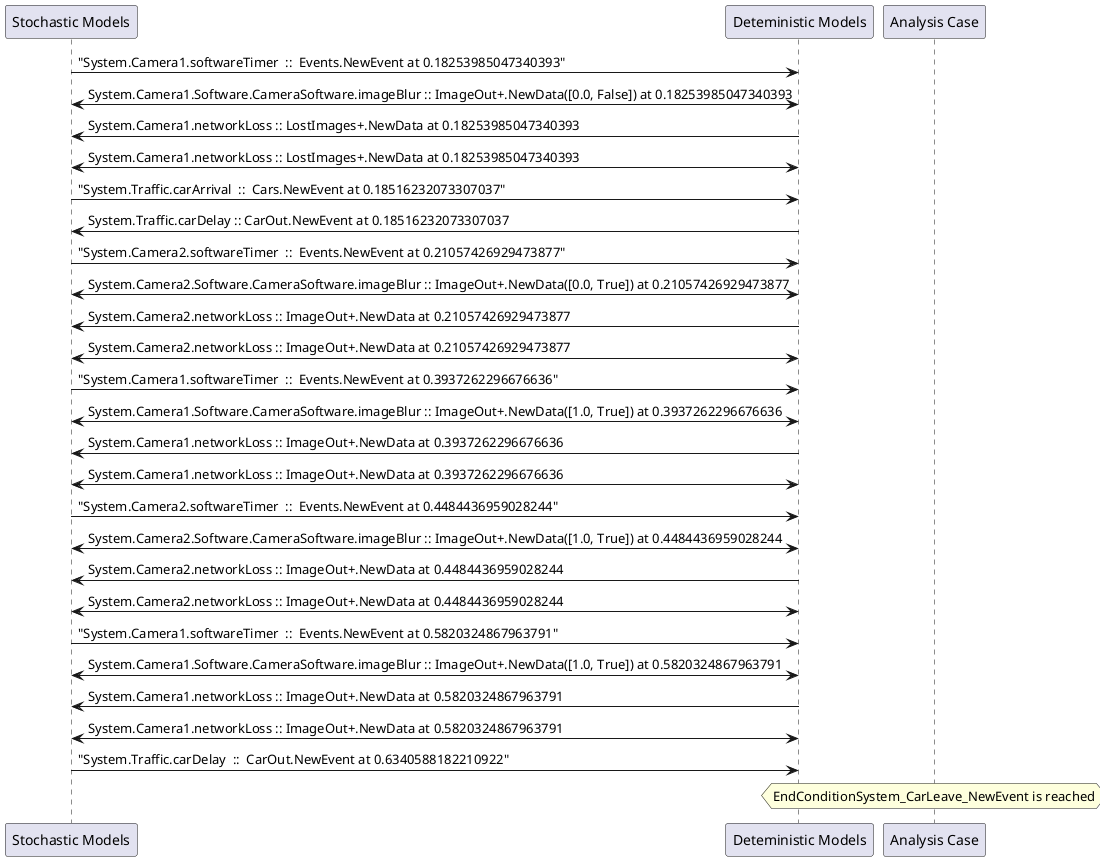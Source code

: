 
	@startuml
	participant "Stochastic Models" as stochmodel
	participant "Deteministic Models" as detmodel
	participant "Analysis Case" as analysis
	{24012_stop} stochmodel -> detmodel : "System.Camera1.softwareTimer  ::  Events.NewEvent at 0.18253985047340393"
detmodel <-> stochmodel : System.Camera1.Software.CameraSoftware.imageBlur :: ImageOut+.NewData([0.0, False]) at 0.18253985047340393
detmodel -> stochmodel : System.Camera1.networkLoss :: LostImages+.NewData at 0.18253985047340393
detmodel <-> stochmodel : System.Camera1.networkLoss :: LostImages+.NewData at 0.18253985047340393
{24042_stop} stochmodel -> detmodel : "System.Traffic.carArrival  ::  Cars.NewEvent at 0.18516232073307037"
{24049_start} detmodel -> stochmodel : System.Traffic.carDelay :: CarOut.NewEvent at 0.18516232073307037
{24027_stop} stochmodel -> detmodel : "System.Camera2.softwareTimer  ::  Events.NewEvent at 0.21057426929473877"
detmodel <-> stochmodel : System.Camera2.Software.CameraSoftware.imageBlur :: ImageOut+.NewData([0.0, True]) at 0.21057426929473877
detmodel -> stochmodel : System.Camera2.networkLoss :: ImageOut+.NewData at 0.21057426929473877
detmodel <-> stochmodel : System.Camera2.networkLoss :: ImageOut+.NewData at 0.21057426929473877
{24013_stop} stochmodel -> detmodel : "System.Camera1.softwareTimer  ::  Events.NewEvent at 0.3937262296676636"
detmodel <-> stochmodel : System.Camera1.Software.CameraSoftware.imageBlur :: ImageOut+.NewData([1.0, True]) at 0.3937262296676636
detmodel -> stochmodel : System.Camera1.networkLoss :: ImageOut+.NewData at 0.3937262296676636
detmodel <-> stochmodel : System.Camera1.networkLoss :: ImageOut+.NewData at 0.3937262296676636
{24028_stop} stochmodel -> detmodel : "System.Camera2.softwareTimer  ::  Events.NewEvent at 0.4484436959028244"
detmodel <-> stochmodel : System.Camera2.Software.CameraSoftware.imageBlur :: ImageOut+.NewData([1.0, True]) at 0.4484436959028244
detmodel -> stochmodel : System.Camera2.networkLoss :: ImageOut+.NewData at 0.4484436959028244
detmodel <-> stochmodel : System.Camera2.networkLoss :: ImageOut+.NewData at 0.4484436959028244
{24014_stop} stochmodel -> detmodel : "System.Camera1.softwareTimer  ::  Events.NewEvent at 0.5820324867963791"
detmodel <-> stochmodel : System.Camera1.Software.CameraSoftware.imageBlur :: ImageOut+.NewData([1.0, True]) at 0.5820324867963791
detmodel -> stochmodel : System.Camera1.networkLoss :: ImageOut+.NewData at 0.5820324867963791
detmodel <-> stochmodel : System.Camera1.networkLoss :: ImageOut+.NewData at 0.5820324867963791
{24049_stop} stochmodel -> detmodel : "System.Traffic.carDelay  ::  CarOut.NewEvent at 0.6340588182210922"
{24049_start} <-> {24049_stop} : delay
hnote over analysis 
EndConditionSystem_CarLeave_NewEvent is reached
endnote
@enduml